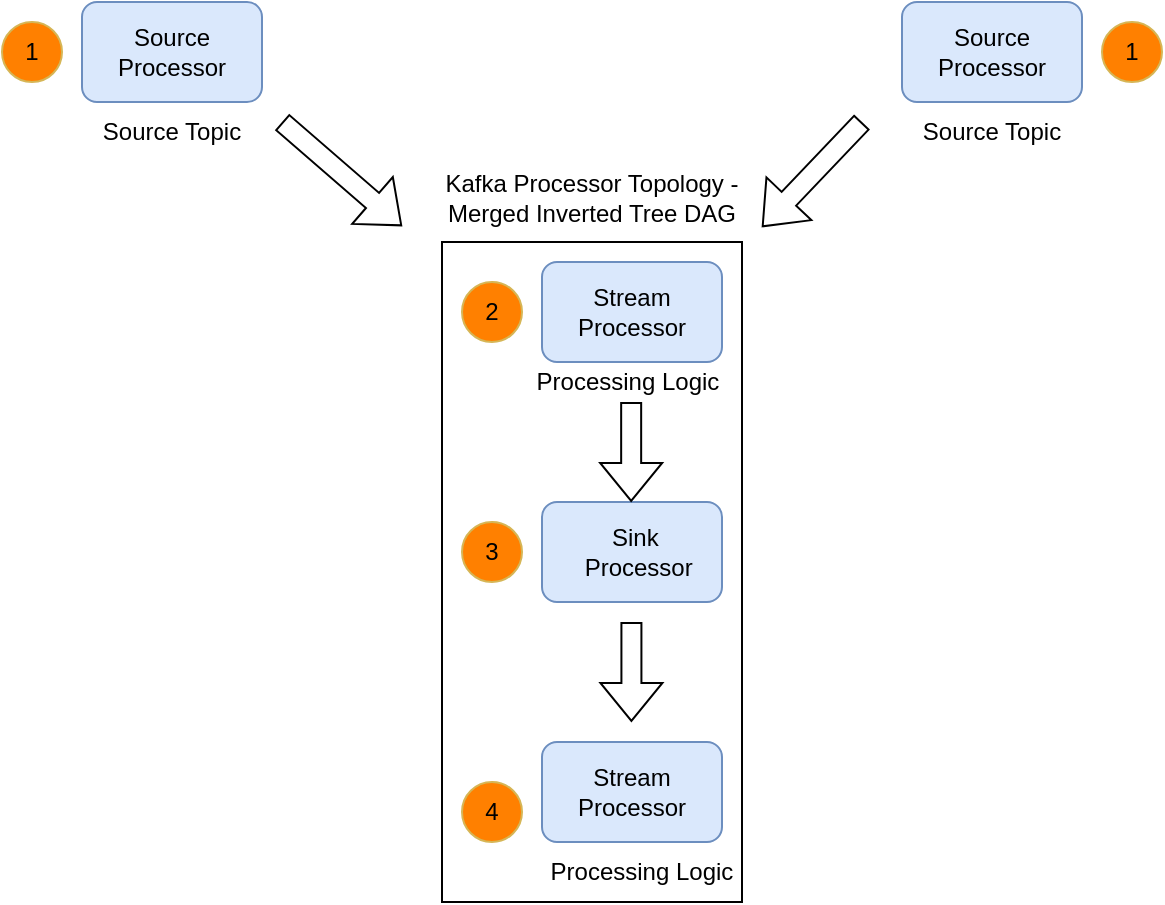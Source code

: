 <mxfile version="23.0.2" type="google" pages="2">
  <diagram name="Page-1" id="6tKYj15fQL-WdANzBw2b">
    <mxGraphModel grid="1" page="1" gridSize="10" guides="1" tooltips="1" connect="1" arrows="1" fold="1" pageScale="1" pageWidth="850" pageHeight="1100" math="0" shadow="0">
      <root>
        <mxCell id="0" />
        <mxCell id="1" parent="0" />
        <mxCell id="05hDE1xjEh5lDh9beN6P-23" value="" style="rounded=0;whiteSpace=wrap;html=1;fillColor=none;movable=1;resizable=1;rotatable=1;deletable=1;editable=1;locked=0;connectable=1;container=0;" vertex="1" parent="1">
          <mxGeometry x="320" y="160" width="150" height="330" as="geometry" />
        </mxCell>
        <mxCell id="F1lQoI6iij9EIfafOThn-10" value="Kafka Processor Topology - Merged Inverted Tree DAG" style="text;html=1;strokeColor=none;fillColor=none;align=center;verticalAlign=middle;whiteSpace=wrap;rounded=0;" vertex="1" parent="1">
          <mxGeometry x="320" y="122.5" width="150" height="30" as="geometry" />
        </mxCell>
        <mxCell id="05hDE1xjEh5lDh9beN6P-1" value="" style="shape=flexArrow;endArrow=classic;html=1;rounded=0;" edge="1" parent="1">
          <mxGeometry width="50" height="50" relative="1" as="geometry">
            <mxPoint x="240" y="100" as="sourcePoint" />
            <mxPoint x="300" y="152" as="targetPoint" />
          </mxGeometry>
        </mxCell>
        <mxCell id="05hDE1xjEh5lDh9beN6P-8" value="" style="shape=flexArrow;endArrow=classic;html=1;rounded=0;" edge="1" parent="1">
          <mxGeometry width="50" height="50" relative="1" as="geometry">
            <mxPoint x="530" y="100" as="sourcePoint" />
            <mxPoint x="480" y="152.5" as="targetPoint" />
          </mxGeometry>
        </mxCell>
        <mxCell id="05hDE1xjEh5lDh9beN6P-4" value="&amp;nbsp;Sink&lt;br&gt;&amp;nbsp; Processor" style="rounded=1;whiteSpace=wrap;html=1;fillColor=#dae8fc;strokeColor=#6c8ebf;" vertex="1" parent="1">
          <mxGeometry x="370" y="290" width="90" height="50" as="geometry" />
        </mxCell>
        <mxCell id="05hDE1xjEh5lDh9beN6P-15" value="" style="shape=flexArrow;endArrow=classic;html=1;rounded=0;" edge="1" parent="1">
          <mxGeometry width="50" height="50" relative="1" as="geometry">
            <mxPoint x="414.71" y="350" as="sourcePoint" />
            <mxPoint x="414.71" y="400" as="targetPoint" />
          </mxGeometry>
        </mxCell>
        <mxCell id="05hDE1xjEh5lDh9beN6P-17" value="Stream Processor" style="rounded=1;whiteSpace=wrap;html=1;fillColor=#dae8fc;strokeColor=#6c8ebf;" vertex="1" parent="1">
          <mxGeometry x="370" y="410" width="90" height="50" as="geometry" />
        </mxCell>
        <mxCell id="05hDE1xjEh5lDh9beN6P-18" value="Processing Logic" style="text;html=1;strokeColor=none;fillColor=none;align=center;verticalAlign=middle;whiteSpace=wrap;rounded=0;" vertex="1" parent="1">
          <mxGeometry x="370" y="460" width="100" height="30" as="geometry" />
        </mxCell>
        <mxCell id="05hDE1xjEh5lDh9beN6P-19" value="4" style="ellipse;whiteSpace=wrap;html=1;aspect=fixed;fillColor=#FF8000;strokeColor=#d6b656;" vertex="1" parent="1">
          <mxGeometry x="330" y="430" width="30" height="30" as="geometry" />
        </mxCell>
        <mxCell id="05hDE1xjEh5lDh9beN6P-20" value="3" style="ellipse;whiteSpace=wrap;html=1;aspect=fixed;fillColor=#FF8000;strokeColor=#d6b656;" vertex="1" parent="1">
          <mxGeometry x="330" y="300" width="30" height="30" as="geometry" />
        </mxCell>
        <mxCell id="ksJixoJYonZk6bFuYjzs-15" value="Stream Processor" style="rounded=1;whiteSpace=wrap;html=1;fillColor=#dae8fc;strokeColor=#6c8ebf;" vertex="1" parent="1">
          <mxGeometry x="370" y="170" width="90" height="50" as="geometry" />
        </mxCell>
        <mxCell id="ksJixoJYonZk6bFuYjzs-16" value="Processing Logic" style="text;html=1;strokeColor=none;fillColor=none;align=center;verticalAlign=middle;whiteSpace=wrap;rounded=0;" vertex="1" parent="1">
          <mxGeometry x="363" y="215" width="100" height="30" as="geometry" />
        </mxCell>
        <mxCell id="ksJixoJYonZk6bFuYjzs-17" value="2" style="ellipse;whiteSpace=wrap;html=1;aspect=fixed;fillColor=#FF8000;strokeColor=#d6b656;" vertex="1" parent="1">
          <mxGeometry x="330" y="180" width="30" height="30" as="geometry" />
        </mxCell>
        <mxCell id="ksJixoJYonZk6bFuYjzs-19" style="edgeStyle=orthogonalEdgeStyle;rounded=0;orthogonalLoop=1;jettySize=auto;html=1;exitX=0.5;exitY=1;exitDx=0;exitDy=0;" edge="1" parent="1" source="ksJixoJYonZk6bFuYjzs-15" target="ksJixoJYonZk6bFuYjzs-15">
          <mxGeometry relative="1" as="geometry" />
        </mxCell>
        <mxCell id="ksJixoJYonZk6bFuYjzs-20" value="" style="shape=flexArrow;endArrow=classic;html=1;rounded=0;" edge="1" parent="1">
          <mxGeometry width="50" height="50" relative="1" as="geometry">
            <mxPoint x="414.58" y="240" as="sourcePoint" />
            <mxPoint x="414.58" y="290" as="targetPoint" />
          </mxGeometry>
        </mxCell>
        <mxCell id="F1lQoI6iij9EIfafOThn-3" value="1" style="ellipse;whiteSpace=wrap;html=1;aspect=fixed;fillColor=#FF8000;strokeColor=#d6b656;" vertex="1" parent="1">
          <mxGeometry x="100" y="50" width="30" height="30" as="geometry" />
        </mxCell>
        <mxCell id="F1lQoI6iij9EIfafOThn-11" value="Source Processor" style="rounded=1;whiteSpace=wrap;html=1;fillColor=#dae8fc;strokeColor=#6c8ebf;" vertex="1" parent="1">
          <mxGeometry x="140" y="40" width="90" height="50" as="geometry" />
        </mxCell>
        <mxCell id="F1lQoI6iij9EIfafOThn-14" value="Source Topic" style="text;html=1;strokeColor=none;fillColor=none;align=center;verticalAlign=middle;whiteSpace=wrap;rounded=0;" vertex="1" parent="1">
          <mxGeometry x="140" y="90" width="90" height="30" as="geometry" />
        </mxCell>
        <mxCell id="ksJixoJYonZk6bFuYjzs-1" value="1" style="ellipse;whiteSpace=wrap;html=1;aspect=fixed;fillColor=#FF8000;strokeColor=#d6b656;" vertex="1" parent="1">
          <mxGeometry x="650" y="50" width="30" height="30" as="geometry" />
        </mxCell>
        <mxCell id="ksJixoJYonZk6bFuYjzs-2" value="Source Processor" style="rounded=1;whiteSpace=wrap;html=1;fillColor=#dae8fc;strokeColor=#6c8ebf;" vertex="1" parent="1">
          <mxGeometry x="550" y="40" width="90" height="50" as="geometry" />
        </mxCell>
        <mxCell id="ksJixoJYonZk6bFuYjzs-3" value="Source Topic" style="text;html=1;strokeColor=none;fillColor=none;align=center;verticalAlign=middle;whiteSpace=wrap;rounded=0;" vertex="1" parent="1">
          <mxGeometry x="550" y="90" width="90" height="30" as="geometry" />
        </mxCell>
      </root>
    </mxGraphModel>
  </diagram>
  <diagram id="TjX8Dufsh6M4SfO8pbeA" name="Page-2">
    <mxGraphModel grid="1" page="1" gridSize="10" guides="1" tooltips="1" connect="1" arrows="1" fold="1" pageScale="1" pageWidth="850" pageHeight="1100" math="0" shadow="0">
      <root>
        <mxCell id="0" />
        <mxCell id="1" parent="0" />
        <mxCell id="jQN7IbMDCtW8k7KpFkmb-8" style="edgeStyle=orthogonalEdgeStyle;rounded=0;orthogonalLoop=1;jettySize=auto;html=1;entryX=0;entryY=0.5;entryDx=0;entryDy=0;" edge="1" parent="1" source="jQN7IbMDCtW8k7KpFkmb-4" target="52nfHYfoAG056sIJ6zT6-2">
          <mxGeometry relative="1" as="geometry" />
        </mxCell>
        <mxCell id="jQN7IbMDCtW8k7KpFkmb-4" value="" style="whiteSpace=wrap;html=1;aspect=fixed;" vertex="1" parent="1">
          <mxGeometry x="20" y="210" width="80" height="80" as="geometry" />
        </mxCell>
        <mxCell id="jQN7IbMDCtW8k7KpFkmb-5" value="Spring Boot, SpringWeb, Security, Spring DataJPA Postgres,&lt;br&gt;spring Kafka" style="whiteSpace=wrap;html=1;aspect=fixed;" vertex="1" parent="1">
          <mxGeometry x="500" y="50" width="150" height="150" as="geometry" />
        </mxCell>
        <mxCell id="jQN7IbMDCtW8k7KpFkmb-7" value="Crowdstrike, palo alto fw&lt;br&gt;VMX Router" style="text;html=1;strokeColor=none;fillColor=none;align=center;verticalAlign=middle;whiteSpace=wrap;rounded=0;" vertex="1" parent="1">
          <mxGeometry x="30" y="230" width="60" height="30" as="geometry" />
        </mxCell>
        <mxCell id="jQN7IbMDCtW8k7KpFkmb-9" value="postgres" style="shape=cylinder3;whiteSpace=wrap;html=1;boundedLbl=1;backgroundOutline=1;size=15;" vertex="1" parent="1">
          <mxGeometry x="545" y="380" width="60" height="80" as="geometry" />
        </mxCell>
        <mxCell id="jQN7IbMDCtW8k7KpFkmb-12" value="&lt;div style=&quot;text-align: left;&quot;&gt;&lt;u style=&quot;background-color: initial;&quot;&gt;Interested&amp;nbsp; topic criteria&lt;/u&gt;&lt;/div&gt;&lt;div style=&quot;text-align: left;&quot;&gt;&lt;span style=&quot;font-size: 12px;&quot;&gt;1) Customer FNN&lt;/span&gt;&lt;/div&gt;&lt;div style=&quot;text-align: left;&quot;&gt;&lt;span style=&quot;font-size: 12px;&quot;&gt;2) Crowstrike vulerabilites&lt;/span&gt;&lt;/div&gt;&lt;div style=&quot;text-align: left;&quot;&gt;&lt;span style=&quot;font-size: 12px;&quot;&gt;3) Blocked Sites accessed&lt;/span&gt;&lt;/div&gt;&lt;div style=&quot;text-align: left;&quot;&gt;&lt;span style=&quot;font-size: 12px;&quot;&gt;4) Customer SRC IP&lt;/span&gt;&lt;/div&gt;&lt;div style=&quot;text-align: left;&quot;&gt;5) Customer email address&lt;/div&gt;&lt;div style=&quot;text-align: left;&quot;&gt;&lt;br&gt;&lt;/div&gt;&lt;div style=&quot;text-align: left;&quot;&gt;&lt;br&gt;&lt;/div&gt;&lt;div style=&quot;text-align: left;&quot;&gt;&lt;br&gt;&lt;/div&gt;&lt;div style=&quot;text-align: left;&quot;&gt;Entity Record&lt;/div&gt;&lt;div style=&quot;text-align: left;&quot;&gt;&lt;br&gt;&lt;/div&gt;" style="whiteSpace=wrap;html=1;aspect=fixed;" vertex="1" parent="1">
          <mxGeometry x="620" y="400" width="160" height="160" as="geometry" />
        </mxCell>
        <mxCell id="jQN7IbMDCtW8k7KpFkmb-14" value="Notification Service(SMTP)" style="rounded=0;whiteSpace=wrap;html=1;" vertex="1" parent="1">
          <mxGeometry x="500" y="50" width="150" height="40" as="geometry" />
        </mxCell>
        <mxCell id="52nfHYfoAG056sIJ6zT6-2" value="Kafka" style="rounded=0;whiteSpace=wrap;html=1;" vertex="1" parent="1">
          <mxGeometry x="220" y="230" width="120" height="40" as="geometry" />
        </mxCell>
        <mxCell id="52nfHYfoAG056sIJ6zT6-3" value="" style="endArrow=classic;html=1;rounded=0;exitX=0;exitY=0.5;exitDx=0;exitDy=0;entryX=1;entryY=0.5;entryDx=0;entryDy=0;" edge="1" parent="1" source="jQN7IbMDCtW8k7KpFkmb-5" target="52nfHYfoAG056sIJ6zT6-2">
          <mxGeometry width="50" height="50" relative="1" as="geometry">
            <mxPoint x="450" y="130" as="sourcePoint" />
            <mxPoint x="400" y="180" as="targetPoint" />
          </mxGeometry>
        </mxCell>
        <mxCell id="52nfHYfoAG056sIJ6zT6-4" value="" style="endArrow=classic;html=1;rounded=0;entryX=1;entryY=0.5;entryDx=0;entryDy=0;exitX=0;exitY=0.5;exitDx=0;exitDy=0;" edge="1" parent="1" target="52nfHYfoAG056sIJ6zT6-2">
          <mxGeometry width="50" height="50" relative="1" as="geometry">
            <mxPoint x="500" y="280" as="sourcePoint" />
            <mxPoint x="350" y="260" as="targetPoint" />
          </mxGeometry>
        </mxCell>
        <mxCell id="52nfHYfoAG056sIJ6zT6-10" style="edgeStyle=orthogonalEdgeStyle;rounded=0;orthogonalLoop=1;jettySize=auto;html=1;exitX=0.5;exitY=1;exitDx=0;exitDy=0;" edge="1" parent="1" source="52nfHYfoAG056sIJ6zT6-6" target="jQN7IbMDCtW8k7KpFkmb-9">
          <mxGeometry relative="1" as="geometry" />
        </mxCell>
        <mxCell id="52nfHYfoAG056sIJ6zT6-6" value="Spring Boot, SpringWeb, Security, Spring DataJPA Postgres,&lt;br&gt;spring Kafka" style="whiteSpace=wrap;html=1;aspect=fixed;" vertex="1" parent="1">
          <mxGeometry x="500" y="210" width="150" height="150" as="geometry" />
        </mxCell>
        <mxCell id="52nfHYfoAG056sIJ6zT6-7" value="Notification Service(SMTP)" style="rounded=0;whiteSpace=wrap;html=1;" vertex="1" parent="1">
          <mxGeometry x="500" y="210" width="150" height="40" as="geometry" />
        </mxCell>
        <mxCell id="52nfHYfoAG056sIJ6zT6-8" value="&lt;div style=&quot;text-align: left;&quot;&gt;&lt;u style=&quot;background-color: initial;&quot;&gt;Consumed topics&lt;/u&gt;&lt;/div&gt;&lt;div style=&quot;text-align: left;&quot;&gt;&lt;br&gt;&lt;/div&gt;" style="whiteSpace=wrap;html=1;aspect=fixed;" vertex="1" parent="1">
          <mxGeometry x="540" y="480" width="70" height="70" as="geometry" />
        </mxCell>
        <mxCell id="52nfHYfoAG056sIJ6zT6-16" value="" style="group" connectable="0" vertex="1" parent="1">
          <mxGeometry x="650" y="50" width="50" height="150" as="geometry" />
        </mxCell>
        <mxCell id="52nfHYfoAG056sIJ6zT6-11" value="Tomcat1&lt;br&gt;" style="rounded=0;whiteSpace=wrap;html=1;fillColor=none;horizontal=1;verticalAlign=top;" vertex="1" parent="52nfHYfoAG056sIJ6zT6-16">
          <mxGeometry width="50" height="150" as="geometry" />
        </mxCell>
        <mxCell id="52nfHYfoAG056sIJ6zT6-15" value="AngularApp" style="rounded=1;whiteSpace=wrap;html=1;direction=south;horizontal=0;" vertex="1" parent="52nfHYfoAG056sIJ6zT6-16">
          <mxGeometry x="10" y="30" width="30" height="90" as="geometry" />
        </mxCell>
        <mxCell id="52nfHYfoAG056sIJ6zT6-17" value="" style="group" connectable="0" vertex="1" parent="1">
          <mxGeometry x="650" y="210" width="50" height="150" as="geometry" />
        </mxCell>
        <mxCell id="52nfHYfoAG056sIJ6zT6-18" value="TomcatN" style="rounded=0;whiteSpace=wrap;html=1;fillColor=none;horizontal=1;verticalAlign=top;" vertex="1" parent="52nfHYfoAG056sIJ6zT6-17">
          <mxGeometry width="50" height="150" as="geometry" />
        </mxCell>
        <mxCell id="52nfHYfoAG056sIJ6zT6-19" value="AngularApp" style="rounded=1;whiteSpace=wrap;html=1;direction=south;horizontal=0;" vertex="1" parent="52nfHYfoAG056sIJ6zT6-17">
          <mxGeometry x="10" y="30" width="30" height="90" as="geometry" />
        </mxCell>
        <mxCell id="52nfHYfoAG056sIJ6zT6-20" value="Load Balancer" style="rounded=0;whiteSpace=wrap;html=1;horizontal=0;" vertex="1" parent="1">
          <mxGeometry x="710" width="10" height="360" as="geometry" />
        </mxCell>
        <mxCell id="52nfHYfoAG056sIJ6zT6-22" value="Server Platform&lt;br&gt;Core Platform and Services" style="rounded=0;whiteSpace=wrap;html=1;fillColor=none;verticalAlign=top;" vertex="1" parent="1">
          <mxGeometry x="500" width="200" height="200" as="geometry" />
        </mxCell>
        <mxCell id="52nfHYfoAG056sIJ6zT6-23" value="Resource Executive(BE) Drivers" style="whiteSpace=wrap;html=1;aspect=fixed;" vertex="1" parent="1">
          <mxGeometry x="290" width="80" height="80" as="geometry" />
        </mxCell>
      </root>
    </mxGraphModel>
  </diagram>
</mxfile>
